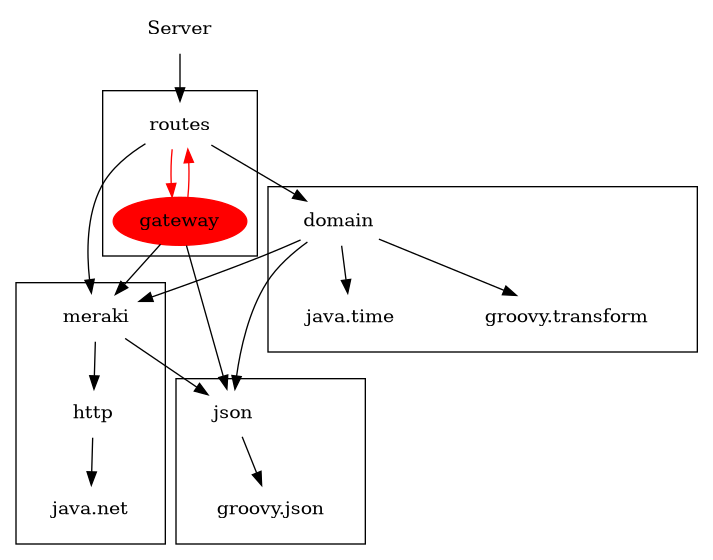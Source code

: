 @startuml
digraph G {
     
  bgcolor="transparent"
  node[style=filled color=white]
     
     

Server -> routes

gateway -> json
gateway -> meraki

domain -> json
domain -> meraki
routes -> meraki
routes -> domain

subgraph cluster3 {
 json -> "groovy.json"
}

subgraph cluster1 {
 domain -> "java.time"
 domain -> "groovy.transform"
}

subgraph cluster2 {
routes  -> gateway -> routes [color=red]
gateway [color=red]
}

subgraph cluster0 {
 meraki -> json
 meraki -> http
 http   -> "java.net"
}

}

@enduml
